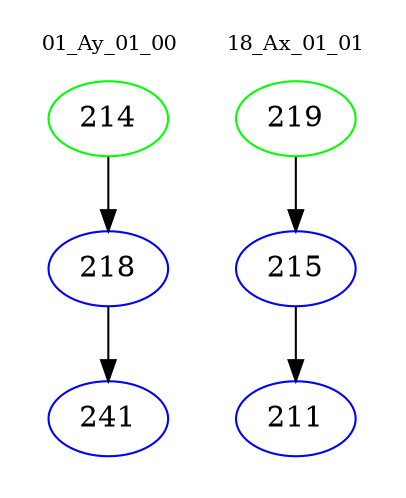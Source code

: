 digraph{
subgraph cluster_0 {
color = white
label = "01_Ay_01_00";
fontsize=10;
T0_214 [label="214", color="green"]
T0_214 -> T0_218 [color="black"]
T0_218 [label="218", color="blue"]
T0_218 -> T0_241 [color="black"]
T0_241 [label="241", color="blue"]
}
subgraph cluster_1 {
color = white
label = "18_Ax_01_01";
fontsize=10;
T1_219 [label="219", color="green"]
T1_219 -> T1_215 [color="black"]
T1_215 [label="215", color="blue"]
T1_215 -> T1_211 [color="black"]
T1_211 [label="211", color="blue"]
}
}
